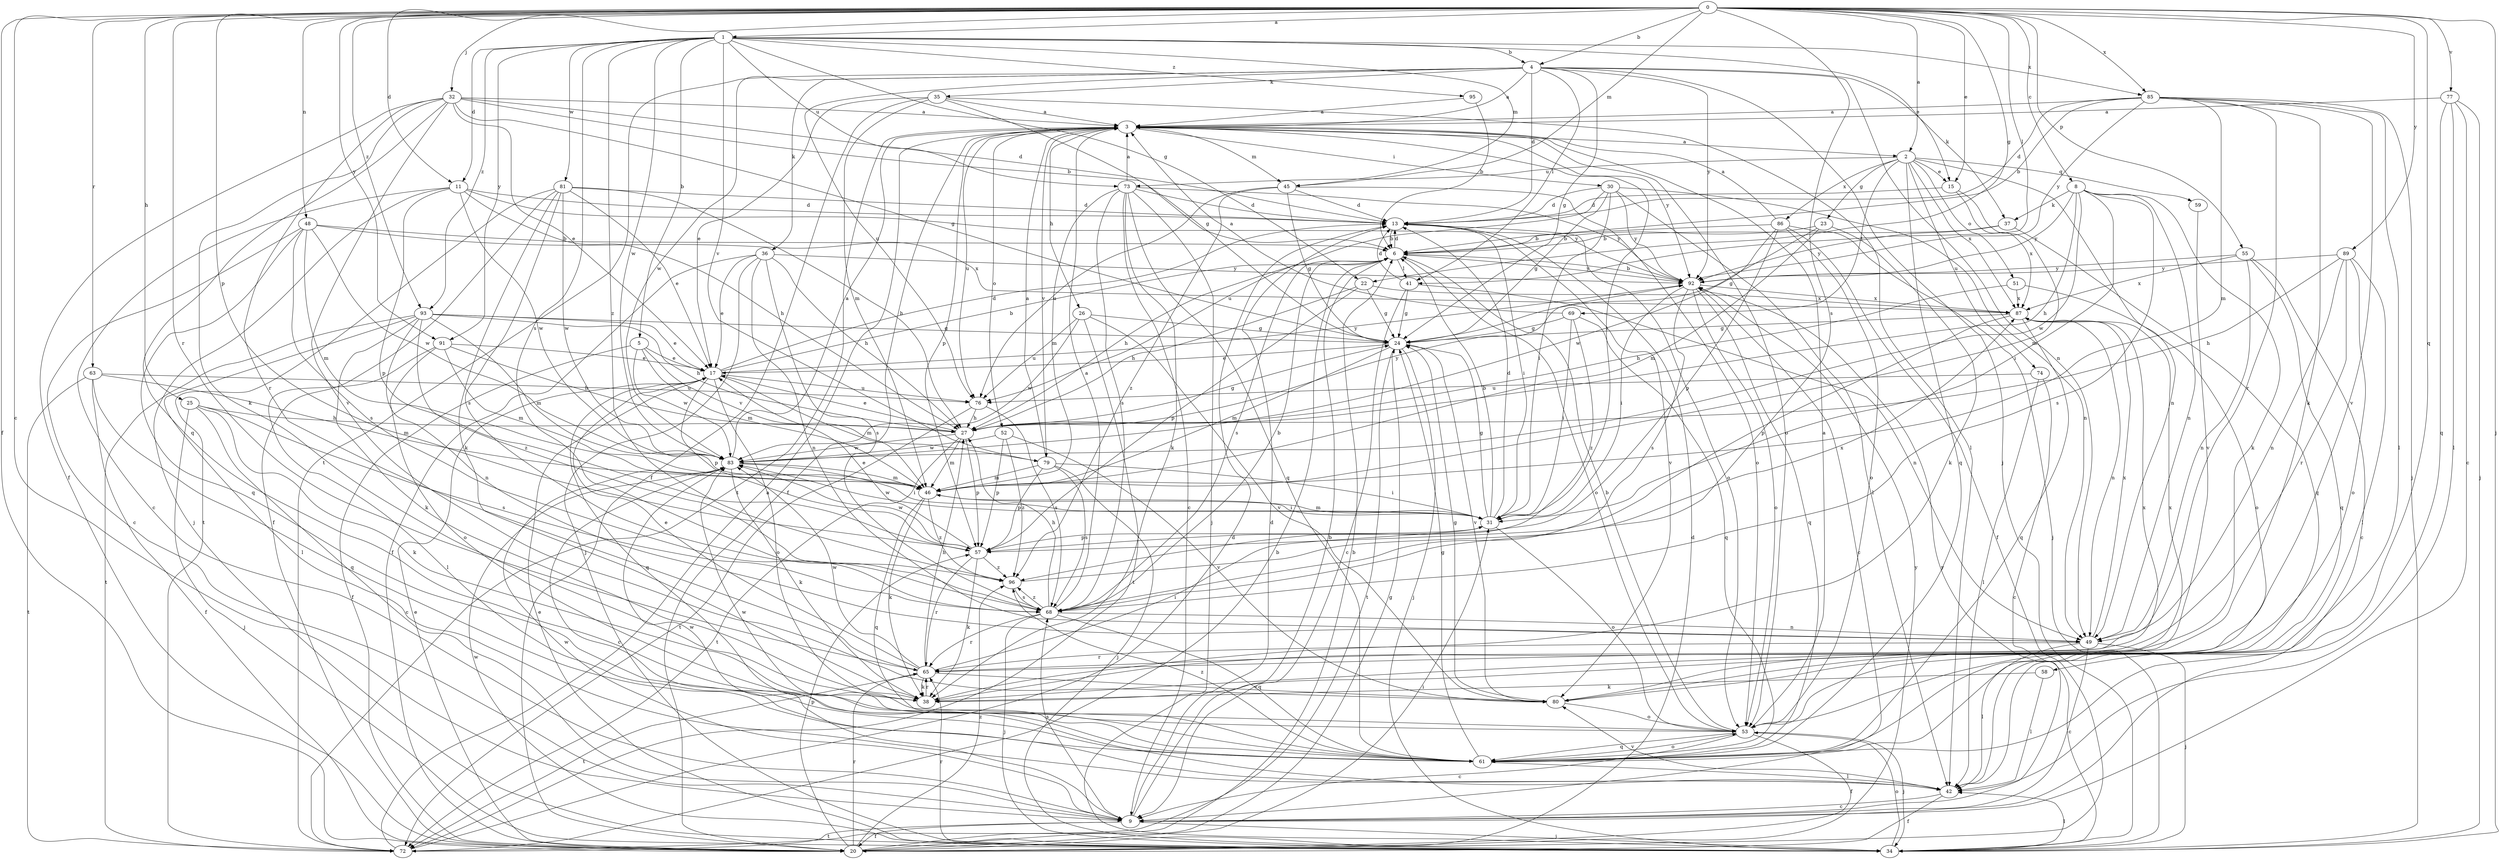 strict digraph  {
0;
1;
2;
3;
4;
5;
6;
8;
9;
11;
13;
15;
17;
20;
22;
23;
24;
25;
26;
27;
30;
31;
32;
34;
35;
36;
37;
38;
41;
42;
45;
46;
48;
49;
51;
52;
53;
55;
57;
58;
59;
61;
63;
65;
68;
69;
72;
73;
74;
76;
77;
79;
80;
81;
83;
85;
86;
87;
89;
91;
92;
93;
95;
96;
0 -> 1  [label=a];
0 -> 2  [label=a];
0 -> 4  [label=b];
0 -> 8  [label=c];
0 -> 9  [label=c];
0 -> 11  [label=d];
0 -> 15  [label=e];
0 -> 20  [label=f];
0 -> 22  [label=g];
0 -> 25  [label=h];
0 -> 32  [label=j];
0 -> 34  [label=j];
0 -> 41  [label=l];
0 -> 45  [label=m];
0 -> 48  [label=n];
0 -> 55  [label=p];
0 -> 57  [label=p];
0 -> 58  [label=q];
0 -> 63  [label=r];
0 -> 65  [label=r];
0 -> 68  [label=s];
0 -> 77  [label=v];
0 -> 85  [label=x];
0 -> 89  [label=y];
0 -> 91  [label=y];
0 -> 93  [label=z];
1 -> 4  [label=b];
1 -> 5  [label=b];
1 -> 11  [label=d];
1 -> 15  [label=e];
1 -> 22  [label=g];
1 -> 45  [label=m];
1 -> 68  [label=s];
1 -> 73  [label=u];
1 -> 79  [label=v];
1 -> 81  [label=w];
1 -> 83  [label=w];
1 -> 85  [label=x];
1 -> 91  [label=y];
1 -> 93  [label=z];
1 -> 95  [label=z];
1 -> 96  [label=z];
2 -> 15  [label=e];
2 -> 23  [label=g];
2 -> 49  [label=n];
2 -> 51  [label=o];
2 -> 59  [label=q];
2 -> 61  [label=q];
2 -> 69  [label=t];
2 -> 73  [label=u];
2 -> 74  [label=u];
2 -> 86  [label=x];
2 -> 87  [label=x];
3 -> 2  [label=a];
3 -> 20  [label=f];
3 -> 26  [label=h];
3 -> 30  [label=i];
3 -> 31  [label=i];
3 -> 45  [label=m];
3 -> 52  [label=o];
3 -> 53  [label=o];
3 -> 57  [label=p];
3 -> 72  [label=t];
3 -> 76  [label=u];
3 -> 79  [label=v];
3 -> 92  [label=y];
4 -> 3  [label=a];
4 -> 13  [label=d];
4 -> 24  [label=g];
4 -> 34  [label=j];
4 -> 35  [label=k];
4 -> 36  [label=k];
4 -> 37  [label=k];
4 -> 41  [label=l];
4 -> 49  [label=n];
4 -> 72  [label=t];
4 -> 76  [label=u];
4 -> 83  [label=w];
4 -> 92  [label=y];
5 -> 17  [label=e];
5 -> 20  [label=f];
5 -> 46  [label=m];
5 -> 79  [label=v];
5 -> 83  [label=w];
6 -> 13  [label=d];
6 -> 27  [label=h];
6 -> 41  [label=l];
6 -> 53  [label=o];
6 -> 68  [label=s];
6 -> 92  [label=y];
8 -> 27  [label=h];
8 -> 31  [label=i];
8 -> 37  [label=k];
8 -> 38  [label=k];
8 -> 49  [label=n];
8 -> 68  [label=s];
8 -> 83  [label=w];
8 -> 92  [label=y];
9 -> 6  [label=b];
9 -> 13  [label=d];
9 -> 20  [label=f];
9 -> 34  [label=j];
9 -> 68  [label=s];
9 -> 72  [label=t];
9 -> 83  [label=w];
11 -> 9  [label=c];
11 -> 13  [label=d];
11 -> 27  [label=h];
11 -> 34  [label=j];
11 -> 57  [label=p];
11 -> 83  [label=w];
11 -> 92  [label=y];
13 -> 6  [label=b];
13 -> 31  [label=i];
13 -> 53  [label=o];
13 -> 80  [label=v];
15 -> 13  [label=d];
15 -> 46  [label=m];
15 -> 87  [label=x];
17 -> 6  [label=b];
17 -> 13  [label=d];
17 -> 46  [label=m];
17 -> 53  [label=o];
17 -> 57  [label=p];
17 -> 61  [label=q];
17 -> 76  [label=u];
17 -> 92  [label=y];
20 -> 6  [label=b];
20 -> 13  [label=d];
20 -> 17  [label=e];
20 -> 24  [label=g];
20 -> 31  [label=i];
20 -> 57  [label=p];
20 -> 65  [label=r];
20 -> 92  [label=y];
20 -> 96  [label=z];
22 -> 24  [label=g];
22 -> 27  [label=h];
22 -> 57  [label=p];
22 -> 87  [label=x];
23 -> 6  [label=b];
23 -> 24  [label=g];
23 -> 38  [label=k];
23 -> 46  [label=m];
24 -> 17  [label=e];
24 -> 34  [label=j];
24 -> 46  [label=m];
24 -> 72  [label=t];
24 -> 80  [label=v];
25 -> 9  [label=c];
25 -> 27  [label=h];
25 -> 34  [label=j];
25 -> 38  [label=k];
25 -> 68  [label=s];
26 -> 24  [label=g];
26 -> 72  [label=t];
26 -> 76  [label=u];
26 -> 80  [label=v];
26 -> 83  [label=w];
27 -> 17  [label=e];
27 -> 24  [label=g];
27 -> 46  [label=m];
27 -> 57  [label=p];
27 -> 72  [label=t];
27 -> 83  [label=w];
27 -> 92  [label=y];
30 -> 13  [label=d];
30 -> 24  [label=g];
30 -> 31  [label=i];
30 -> 42  [label=l];
30 -> 49  [label=n];
30 -> 76  [label=u];
30 -> 92  [label=y];
31 -> 6  [label=b];
31 -> 13  [label=d];
31 -> 24  [label=g];
31 -> 46  [label=m];
31 -> 53  [label=o];
31 -> 57  [label=p];
31 -> 83  [label=w];
32 -> 3  [label=a];
32 -> 6  [label=b];
32 -> 13  [label=d];
32 -> 17  [label=e];
32 -> 20  [label=f];
32 -> 24  [label=g];
32 -> 38  [label=k];
32 -> 61  [label=q];
32 -> 65  [label=r];
32 -> 80  [label=v];
34 -> 17  [label=e];
34 -> 42  [label=l];
34 -> 53  [label=o];
34 -> 65  [label=r];
34 -> 83  [label=w];
34 -> 92  [label=y];
35 -> 3  [label=a];
35 -> 17  [label=e];
35 -> 20  [label=f];
35 -> 24  [label=g];
35 -> 42  [label=l];
35 -> 46  [label=m];
36 -> 17  [label=e];
36 -> 20  [label=f];
36 -> 27  [label=h];
36 -> 34  [label=j];
36 -> 49  [label=n];
36 -> 68  [label=s];
36 -> 92  [label=y];
37 -> 6  [label=b];
37 -> 61  [label=q];
37 -> 92  [label=y];
38 -> 65  [label=r];
38 -> 87  [label=x];
41 -> 9  [label=c];
41 -> 13  [label=d];
41 -> 24  [label=g];
41 -> 49  [label=n];
42 -> 9  [label=c];
42 -> 20  [label=f];
42 -> 80  [label=v];
42 -> 83  [label=w];
45 -> 13  [label=d];
45 -> 24  [label=g];
45 -> 53  [label=o];
45 -> 76  [label=u];
45 -> 96  [label=z];
46 -> 31  [label=i];
46 -> 38  [label=k];
46 -> 61  [label=q];
46 -> 96  [label=z];
48 -> 6  [label=b];
48 -> 9  [label=c];
48 -> 46  [label=m];
48 -> 61  [label=q];
48 -> 68  [label=s];
48 -> 83  [label=w];
48 -> 87  [label=x];
49 -> 9  [label=c];
49 -> 34  [label=j];
49 -> 42  [label=l];
49 -> 65  [label=r];
49 -> 87  [label=x];
51 -> 27  [label=h];
51 -> 53  [label=o];
51 -> 87  [label=x];
52 -> 57  [label=p];
52 -> 80  [label=v];
52 -> 83  [label=w];
52 -> 96  [label=z];
53 -> 3  [label=a];
53 -> 6  [label=b];
53 -> 9  [label=c];
53 -> 20  [label=f];
53 -> 34  [label=j];
53 -> 61  [label=q];
55 -> 9  [label=c];
55 -> 49  [label=n];
55 -> 61  [label=q];
55 -> 87  [label=x];
55 -> 92  [label=y];
57 -> 17  [label=e];
57 -> 38  [label=k];
57 -> 65  [label=r];
57 -> 83  [label=w];
57 -> 96  [label=z];
58 -> 38  [label=k];
58 -> 42  [label=l];
59 -> 80  [label=v];
61 -> 24  [label=g];
61 -> 42  [label=l];
61 -> 53  [label=o];
61 -> 83  [label=w];
61 -> 96  [label=z];
63 -> 20  [label=f];
63 -> 46  [label=m];
63 -> 61  [label=q];
63 -> 72  [label=t];
63 -> 76  [label=u];
65 -> 17  [label=e];
65 -> 27  [label=h];
65 -> 31  [label=i];
65 -> 38  [label=k];
65 -> 72  [label=t];
65 -> 80  [label=v];
65 -> 83  [label=w];
68 -> 3  [label=a];
68 -> 6  [label=b];
68 -> 27  [label=h];
68 -> 34  [label=j];
68 -> 49  [label=n];
68 -> 61  [label=q];
68 -> 65  [label=r];
68 -> 96  [label=z];
69 -> 3  [label=a];
69 -> 24  [label=g];
69 -> 31  [label=i];
69 -> 61  [label=q];
69 -> 96  [label=z];
72 -> 3  [label=a];
72 -> 6  [label=b];
72 -> 13  [label=d];
73 -> 3  [label=a];
73 -> 9  [label=c];
73 -> 13  [label=d];
73 -> 34  [label=j];
73 -> 38  [label=k];
73 -> 46  [label=m];
73 -> 61  [label=q];
73 -> 68  [label=s];
73 -> 92  [label=y];
74 -> 9  [label=c];
74 -> 42  [label=l];
74 -> 76  [label=u];
76 -> 27  [label=h];
76 -> 68  [label=s];
76 -> 72  [label=t];
77 -> 3  [label=a];
77 -> 9  [label=c];
77 -> 34  [label=j];
77 -> 42  [label=l];
77 -> 61  [label=q];
79 -> 3  [label=a];
79 -> 31  [label=i];
79 -> 34  [label=j];
79 -> 46  [label=m];
79 -> 57  [label=p];
79 -> 68  [label=s];
80 -> 24  [label=g];
80 -> 53  [label=o];
80 -> 87  [label=x];
81 -> 13  [label=d];
81 -> 17  [label=e];
81 -> 20  [label=f];
81 -> 27  [label=h];
81 -> 38  [label=k];
81 -> 68  [label=s];
81 -> 72  [label=t];
81 -> 83  [label=w];
83 -> 3  [label=a];
83 -> 9  [label=c];
83 -> 31  [label=i];
83 -> 38  [label=k];
83 -> 46  [label=m];
85 -> 3  [label=a];
85 -> 6  [label=b];
85 -> 13  [label=d];
85 -> 34  [label=j];
85 -> 38  [label=k];
85 -> 42  [label=l];
85 -> 46  [label=m];
85 -> 65  [label=r];
85 -> 80  [label=v];
85 -> 92  [label=y];
86 -> 3  [label=a];
86 -> 6  [label=b];
86 -> 20  [label=f];
86 -> 34  [label=j];
86 -> 53  [label=o];
86 -> 57  [label=p];
86 -> 83  [label=w];
87 -> 24  [label=g];
87 -> 49  [label=n];
87 -> 57  [label=p];
87 -> 61  [label=q];
89 -> 27  [label=h];
89 -> 42  [label=l];
89 -> 49  [label=n];
89 -> 53  [label=o];
89 -> 65  [label=r];
89 -> 92  [label=y];
91 -> 17  [label=e];
91 -> 27  [label=h];
91 -> 42  [label=l];
91 -> 46  [label=m];
91 -> 53  [label=o];
92 -> 6  [label=b];
92 -> 9  [label=c];
92 -> 31  [label=i];
92 -> 53  [label=o];
92 -> 61  [label=q];
92 -> 68  [label=s];
92 -> 87  [label=x];
93 -> 17  [label=e];
93 -> 24  [label=g];
93 -> 27  [label=h];
93 -> 38  [label=k];
93 -> 42  [label=l];
93 -> 46  [label=m];
93 -> 49  [label=n];
93 -> 72  [label=t];
93 -> 96  [label=z];
95 -> 3  [label=a];
95 -> 6  [label=b];
96 -> 68  [label=s];
96 -> 87  [label=x];
}
